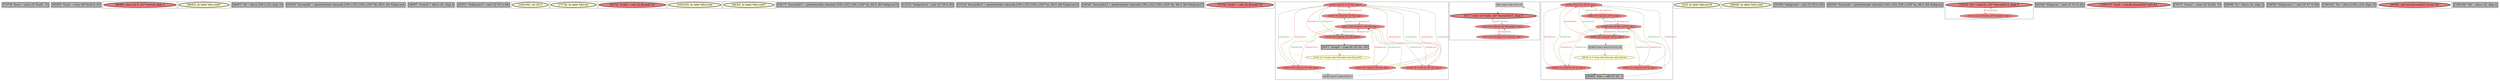 
digraph G {





subgraph cluster33 {


node198 [penwidth=3.0,fontsize=20,fillcolor=grey,label="[73/74]  %rem = urem i32 %call1, 10",shape=rectangle,style=filled ]



}

subgraph cluster27 {


node184 [penwidth=3.0,fontsize=20,fillcolor=grey,label="[92/95]  %conv = trunc i64 %call to i32",shape=rectangle,style=filled ]



}

subgraph cluster28 {


node185 [penwidth=3.0,fontsize=20,fillcolor=lightcoral,label="[88/89]  store i32 0, i32* %retval, align 4",shape=ellipse,style=filled ]



}

subgraph cluster26 {


node183 [penwidth=3.0,fontsize=20,fillcolor=lemonchiffon,label="[90/91]  br label %for.cond7",shape=ellipse,style=filled ]



}

subgraph cluster29 {


node186 [penwidth=3.0,fontsize=20,fillcolor=grey,label="[86/87]  %b = alloca [100 x i32], align 16",shape=rectangle,style=filled ]



}

subgraph cluster25 {


node182 [penwidth=3.0,fontsize=20,fillcolor=grey,label="[54/55]  %arrayidx5 = getelementptr inbounds [100 x i32], [100 x i32]* %b, i64 0, i64 %idxprom4",shape=rectangle,style=filled ]



}

subgraph cluster24 {


node181 [penwidth=3.0,fontsize=20,fillcolor=grey,label="[96/97]  %retval = alloca i32, align 4",shape=rectangle,style=filled ]



}

subgraph cluster22 {


node178 [penwidth=3.0,fontsize=20,fillcolor=grey,label="[20/21]  %idxprom10 = zext i32 %5 to i64",shape=rectangle,style=filled ]



}

subgraph cluster20 {


node176 [penwidth=3.0,fontsize=20,fillcolor=lemonchiffon,label="[104/105]  ret i32 0",shape=ellipse,style=filled ]



}

subgraph cluster18 {


node174 [penwidth=3.0,fontsize=20,fillcolor=lemonchiffon,label="[77/78]  br label %for.inc",shape=ellipse,style=filled ]



}

subgraph cluster16 {


node172 [penwidth=3.0,fontsize=20,fillcolor=lightcoral,label="[69/72]  %call2 = call i32 @rand() #2",shape=ellipse,style=filled ]



}

subgraph cluster17 {


node173 [penwidth=3.0,fontsize=20,fillcolor=lemonchiffon,label="[102/103]  br label %for.cond",shape=ellipse,style=filled ]



}

subgraph cluster4 {


node151 [penwidth=3.0,fontsize=20,fillcolor=lemonchiffon,label="[44/45]  br label %for.cond7",shape=ellipse,style=filled ]



}

subgraph cluster3 {


node150 [penwidth=3.0,fontsize=20,fillcolor=grey,label="[16/17]  %arrayidx11 = getelementptr inbounds [100 x i32], [100 x i32]* %a, i64 0, i64 %idxprom10",shape=rectangle,style=filled ]



}

subgraph cluster2 {


node149 [penwidth=3.0,fontsize=20,fillcolor=grey,label="[12/15]  %idxprom14 = zext i32 %9 to i64",shape=rectangle,style=filled ]



}

subgraph cluster1 {


node148 [penwidth=3.0,fontsize=20,fillcolor=grey,label="[13/14]  %arrayidx15 = getelementptr inbounds [100 x i32], [100 x i32]* %a, i64 0, i64 %idxprom14",shape=rectangle,style=filled ]



}

subgraph cluster12 {


node168 [penwidth=3.0,fontsize=20,fillcolor=grey,label="[29/34]  %arrayidx13 = getelementptr inbounds [100 x i32], [100 x i32]* %b, i64 0, i64 %idxprom12",shape=rectangle,style=filled ]



}

subgraph cluster32 {


node197 [penwidth=3.0,fontsize=20,fillcolor=lightcoral,label="[75/76]  %call1 = call i32 @rand() #2",shape=ellipse,style=filled ]



}

subgraph cluster5 {


node161 [fillcolor=lightcoral,label="[22/41]  store i32 0, i32* %i6, align 4",shape=ellipse,style=filled ]
node159 [fillcolor=lightcoral,label="[19/42]  %5 = load i32, i32* %i6, align 4",shape=ellipse,style=filled ]
node160 [fillcolor=lightcoral,label="[23/24]  %4 = load i32, i32* %i6, align 4",shape=ellipse,style=filled ]
node158 [fillcolor=lightcoral,label="[25/26]  %9 = load i32, i32* %i6, align 4",shape=ellipse,style=filled ]
node153 [fillcolor=lightcoral,label="[37/40]  %10 = load i32, i32* %i6, align 4",shape=ellipse,style=filled ]
node152 [fillcolor=grey,label="[38/39]  %inc17 = add i32 %10, 1",shape=rectangle,style=filled ]
node154 [fillcolor=lemonchiffon,label="[1/46]  br i1 %cmp8, label %for.body9, label %for.end18",shape=ellipse,style=filled ]
node155 [fillcolor=lightcoral,label="[27/36]  %7 = load i32, i32* %i6, align 4",shape=ellipse,style=filled ]
node156 [penwidth=3.0,fontsize=20,fillcolor=grey,label="[0/47]  %cmp8 = icmp ult i32 %4, 100",shape=rectangle,style=filled ]
node157 [fillcolor=lightcoral,label="[18/43]  store i32 %inc17, i32* %i6, align 4",shape=ellipse,style=filled ]

node155->node161 [style=solid,color=firebrick3,label="A|indep|Const",penwidth=1.0,fontcolor=firebrick3 ]
node155->node157 [style=solid,color=firebrick3,label="A|indep|Const",penwidth=1.0,fontcolor=firebrick3 ]
node157->node155 [style=solid,color=forestgreen,label="T|indep|Const",penwidth=1.0,fontcolor=forestgreen ]
node152->node157 [style=solid,color=black,label="",penwidth=0.5,fontcolor=black ]
node159->node161 [style=solid,color=firebrick3,label="A|indep|Const",penwidth=1.0,fontcolor=firebrick3 ]
node154->node157 [style=solid,color=gold,label="C",penwidth=1.0,fontcolor=gold ]
node161->node155 [style=solid,color=forestgreen,label="T|indep|Const",penwidth=1.0,fontcolor=forestgreen ]
node156->node154 [style=solid,color=black,label="",penwidth=0.5,fontcolor=black ]
node154->node159 [style=solid,color=gold,label="C",penwidth=1.0,fontcolor=gold ]
node154->node156 [style=solid,color=gold,label="C",penwidth=1.0,fontcolor=gold ]
node154->node154 [style=solid,color=gold,label="C",penwidth=1.0,fontcolor=gold ]
node153->node157 [style=solid,color=firebrick3,label="A|indep|Const",penwidth=1.0,fontcolor=firebrick3 ]
node153->node152 [style=solid,color=black,label="",penwidth=0.5,fontcolor=black ]
node157->node153 [style=solid,color=forestgreen,label="T|indep|Const",penwidth=1.0,fontcolor=forestgreen ]
node160->node157 [style=solid,color=firebrick3,label="A|indep|Const",penwidth=1.0,fontcolor=firebrick3 ]
node161->node160 [style=solid,color=forestgreen,label="T|indep|Const",penwidth=1.0,fontcolor=forestgreen ]
node153->node161 [style=solid,color=firebrick3,label="A|indep|Const",penwidth=1.0,fontcolor=firebrick3 ]
node157->node160 [style=solid,color=forestgreen,label="T|indep|Const",penwidth=1.0,fontcolor=forestgreen ]
node161->node159 [style=solid,color=forestgreen,label="T|indep|Const",penwidth=1.0,fontcolor=forestgreen ]
node154->node158 [style=solid,color=gold,label="C",penwidth=1.0,fontcolor=gold ]
node158->node161 [style=solid,color=firebrick3,label="A|indep|Const",penwidth=1.0,fontcolor=firebrick3 ]
node160->node161 [style=solid,color=firebrick3,label="A|indep|Const",penwidth=1.0,fontcolor=firebrick3 ]
node154->node152 [style=solid,color=gold,label="C",penwidth=1.0,fontcolor=gold ]
node161->node153 [style=solid,color=forestgreen,label="T|indep|Const",penwidth=1.0,fontcolor=forestgreen ]
node160->node156 [style=solid,color=black,label="",penwidth=0.5,fontcolor=black ]
node159->node157 [style=solid,color=firebrick3,label="A|indep|Const",penwidth=1.0,fontcolor=firebrick3 ]
node157->node159 [style=solid,color=forestgreen,label="T|indep|Const",penwidth=1.0,fontcolor=forestgreen ]
node154->node155 [style=solid,color=gold,label="C",penwidth=1.0,fontcolor=gold ]
node161->node158 [style=solid,color=forestgreen,label="T|indep|Const",penwidth=1.0,fontcolor=forestgreen ]
node154->node160 [style=solid,color=gold,label="C",penwidth=1.0,fontcolor=gold ]
node158->node157 [style=solid,color=firebrick3,label="A|indep|Const",penwidth=1.0,fontcolor=firebrick3 ]
node157->node158 [style=solid,color=forestgreen,label="T|indep|Const",penwidth=1.0,fontcolor=forestgreen ]
node154->node153 [style=solid,color=gold,label="C",penwidth=1.0,fontcolor=gold ]


}

subgraph cluster0 {


node147 [fillcolor=grey,label="[8/9]  %add = add i32 %6, %8",shape=rectangle,style=filled ]
node146 [penwidth=3.0,fontsize=20,fillcolor=lightcoral,label="[4/11]  store i32 %add, i32* %arrayidx15, align 4",shape=ellipse,style=filled ]
node144 [fillcolor=lightcoral,label="[6/7]  store i32 %rem, i32* %arrayidx, align 4",shape=ellipse,style=filled ]
node145 [fillcolor=lightcoral,label="[5/10]  %6 = load i32, i32* %arrayidx11, align 4",shape=ellipse,style=filled ]

node145->node144 [style=solid,color=firebrick3,label="A|indep",penwidth=1.0,fontcolor=firebrick3 ]
node146->node145 [style=solid,color=forestgreen,label="T|indep",penwidth=1.0,fontcolor=forestgreen ]
node145->node146 [style=solid,color=firebrick3,label="A|indep",penwidth=1.0,fontcolor=firebrick3 ]
node147->node146 [style=solid,color=black,label="",penwidth=0.5,fontcolor=black ]
node144->node145 [style=solid,color=forestgreen,label="T|indep",penwidth=1.0,fontcolor=forestgreen ]
node145->node147 [style=solid,color=black,label="",penwidth=0.5,fontcolor=black ]


}

subgraph cluster31 {


node196 [fillcolor=lightcoral,label="[57/82]  store i32 0, i32* %i, align 4",shape=ellipse,style=filled ]
node195 [fillcolor=lightcoral,label="[52/83]  %2 = load i32, i32* %i, align 4",shape=ellipse,style=filled ]
node194 [fillcolor=lightcoral,label="[51/84]  store i32 %inc, i32* %i, align 4",shape=ellipse,style=filled ]
node189 [fillcolor=lemonchiffon,label="[68/79]  br i1 %cmp, label %for.body, label %for.end",shape=ellipse,style=filled ]
node188 [fillcolor=grey,label="[67/80]  %cmp = icmp ult i32 %0, 100",shape=rectangle,style=filled ]
node192 [penwidth=3.0,fontsize=20,fillcolor=grey,label="[50/85]  %inc = add i32 %3, 1",shape=rectangle,style=filled ]
node190 [fillcolor=lightcoral,label="[66/81]  %0 = load i32, i32* %i, align 4",shape=ellipse,style=filled ]
node191 [fillcolor=lightcoral,label="[58/59]  %3 = load i32, i32* %i, align 4",shape=ellipse,style=filled ]
node193 [fillcolor=lightcoral,label="[60/65]  %1 = load i32, i32* %i, align 4",shape=ellipse,style=filled ]

node196->node191 [style=solid,color=forestgreen,label="T|indep|Const",penwidth=1.0,fontcolor=forestgreen ]
node194->node191 [style=solid,color=forestgreen,label="T|indep|Const",penwidth=1.0,fontcolor=forestgreen ]
node191->node192 [style=solid,color=black,label="",penwidth=0.5,fontcolor=black ]
node190->node196 [style=solid,color=firebrick3,label="A|indep|Const",penwidth=1.0,fontcolor=firebrick3 ]
node196->node190 [style=solid,color=forestgreen,label="T|indep|Const",penwidth=1.0,fontcolor=forestgreen ]
node190->node188 [style=solid,color=black,label="",penwidth=0.5,fontcolor=black ]
node189->node195 [style=solid,color=gold,label="C",penwidth=1.0,fontcolor=gold ]
node189->node193 [style=solid,color=gold,label="C",penwidth=1.0,fontcolor=gold ]
node193->node196 [style=solid,color=firebrick3,label="A|indep|Const",penwidth=1.0,fontcolor=firebrick3 ]
node194->node195 [style=solid,color=forestgreen,label="T|indep|Const",penwidth=1.0,fontcolor=forestgreen ]
node195->node194 [style=solid,color=firebrick3,label="A|indep|Const",penwidth=1.0,fontcolor=firebrick3 ]
node196->node193 [style=solid,color=forestgreen,label="T|indep|Const",penwidth=1.0,fontcolor=forestgreen ]
node189->node191 [style=solid,color=gold,label="C",penwidth=1.0,fontcolor=gold ]
node189->node189 [style=solid,color=gold,label="C",penwidth=1.0,fontcolor=gold ]
node196->node195 [style=solid,color=forestgreen,label="T|indep|Const",penwidth=1.0,fontcolor=forestgreen ]
node191->node194 [style=solid,color=firebrick3,label="A|indep|Const",penwidth=1.0,fontcolor=firebrick3 ]
node194->node190 [style=solid,color=forestgreen,label="T|indep|Const",penwidth=1.0,fontcolor=forestgreen ]
node191->node196 [style=solid,color=firebrick3,label="A|indep|Const",penwidth=1.0,fontcolor=firebrick3 ]
node195->node196 [style=solid,color=firebrick3,label="A|indep|Const",penwidth=1.0,fontcolor=firebrick3 ]
node194->node193 [style=solid,color=forestgreen,label="T|indep|Const",penwidth=1.0,fontcolor=forestgreen ]
node189->node194 [style=solid,color=gold,label="C",penwidth=1.0,fontcolor=gold ]
node193->node194 [style=solid,color=firebrick3,label="A|indep|Const",penwidth=1.0,fontcolor=firebrick3 ]
node188->node189 [style=solid,color=black,label="",penwidth=0.5,fontcolor=black ]
node189->node188 [style=solid,color=gold,label="C",penwidth=1.0,fontcolor=gold ]
node189->node192 [style=solid,color=gold,label="C",penwidth=1.0,fontcolor=gold ]
node189->node190 [style=solid,color=gold,label="C",penwidth=1.0,fontcolor=gold ]
node190->node194 [style=solid,color=firebrick3,label="A|indep|Const",penwidth=1.0,fontcolor=firebrick3 ]
node192->node194 [style=solid,color=black,label="",penwidth=0.5,fontcolor=black ]


}

subgraph cluster30 {


node187 [penwidth=3.0,fontsize=20,fillcolor=lemonchiffon,label="[2/3]  br label %for.inc16",shape=ellipse,style=filled ]



}

subgraph cluster6 {


node162 [penwidth=3.0,fontsize=20,fillcolor=lemonchiffon,label="[48/49]  br label %for.cond",shape=ellipse,style=filled ]



}

subgraph cluster14 {


node170 [penwidth=3.0,fontsize=20,fillcolor=grey,label="[53/56]  %idxprom4 = zext i32 %2 to i64",shape=rectangle,style=filled ]



}

subgraph cluster7 {


node163 [penwidth=3.0,fontsize=20,fillcolor=grey,label="[62/63]  %arrayidx = getelementptr inbounds [100 x i32], [100 x i32]* %a, i64 0, i64 %idxprom",shape=rectangle,style=filled ]



}

subgraph cluster23 {


node180 [penwidth=3.0,fontsize=20,fillcolor=lightcoral,label="[30/33]  %8 = load i32, i32* %arrayidx13, align 4",shape=ellipse,style=filled ]
node179 [fillcolor=lightcoral,label="[31/32]  store i32 %rem3, i32* %arrayidx5, align 4",shape=ellipse,style=filled ]

node179->node180 [style=solid,color=forestgreen,label="T|indep",penwidth=1.0,fontcolor=forestgreen ]
node180->node179 [style=solid,color=firebrick3,label="A|indep",penwidth=1.0,fontcolor=firebrick3 ]


}

subgraph cluster8 {


node164 [penwidth=3.0,fontsize=20,fillcolor=grey,label="[61/64]  %idxprom = zext i32 %1 to i64",shape=rectangle,style=filled ]



}

subgraph cluster21 {


node177 [penwidth=3.0,fontsize=20,fillcolor=lightcoral,label="[106/107]  %call = call i64 @time(i64* null) #2",shape=ellipse,style=filled ]



}

subgraph cluster9 {


node165 [penwidth=3.0,fontsize=20,fillcolor=grey,label="[70/71]  %rem3 = urem i32 %call2, 10",shape=rectangle,style=filled ]



}

subgraph cluster19 {


node175 [penwidth=3.0,fontsize=20,fillcolor=grey,label="[98/99]  %i = alloca i32, align 4",shape=rectangle,style=filled ]



}

subgraph cluster10 {


node166 [penwidth=3.0,fontsize=20,fillcolor=grey,label="[28/35]  %idxprom12 = zext i32 %7 to i64",shape=rectangle,style=filled ]



}

subgraph cluster11 {


node167 [penwidth=3.0,fontsize=20,fillcolor=grey,label="[100/101]  %a = alloca [100 x i32], align 16",shape=rectangle,style=filled ]



}

subgraph cluster13 {


node169 [penwidth=3.0,fontsize=20,fillcolor=lightcoral,label="[93/94]  call void @srand(i32 %conv) #2",shape=ellipse,style=filled ]



}

subgraph cluster15 {


node171 [penwidth=3.0,fontsize=20,fillcolor=grey,label="[108/109]  %i6 = alloca i32, align 4",shape=rectangle,style=filled ]



}

}
